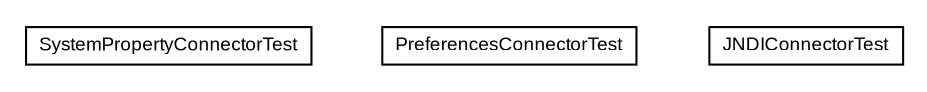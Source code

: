 #!/usr/local/bin/dot
#
# Class diagram 
# Generated by UmlGraph version 4.6 (http://www.spinellis.gr/sw/umlgraph)
#

digraph G {
	edge [fontname="arial",fontsize=10,labelfontname="arial",labelfontsize=10];
	node [fontname="arial",fontsize=10,shape=plaintext];
	// org.settings4j.connector.SystemPropertyConnectorTest
	c56 [label=<<table border="0" cellborder="1" cellspacing="0" cellpadding="2" port="p" href="./SystemPropertyConnectorTest.html">
		<tr><td><table border="0" cellspacing="0" cellpadding="1">
			<tr><td> SystemPropertyConnectorTest </td></tr>
		</table></td></tr>
		</table>>, fontname="arial", fontcolor="black", fontsize=9.0];
	// org.settings4j.connector.PreferencesConnectorTest
	c57 [label=<<table border="0" cellborder="1" cellspacing="0" cellpadding="2" port="p" href="./PreferencesConnectorTest.html">
		<tr><td><table border="0" cellspacing="0" cellpadding="1">
			<tr><td> PreferencesConnectorTest </td></tr>
		</table></td></tr>
		</table>>, fontname="arial", fontcolor="black", fontsize=9.0];
	// org.settings4j.connector.JNDIConnectorTest
	c58 [label=<<table border="0" cellborder="1" cellspacing="0" cellpadding="2" port="p" href="./JNDIConnectorTest.html">
		<tr><td><table border="0" cellspacing="0" cellpadding="1">
			<tr><td> JNDIConnectorTest </td></tr>
		</table></td></tr>
		</table>>, fontname="arial", fontcolor="black", fontsize=9.0];
}

